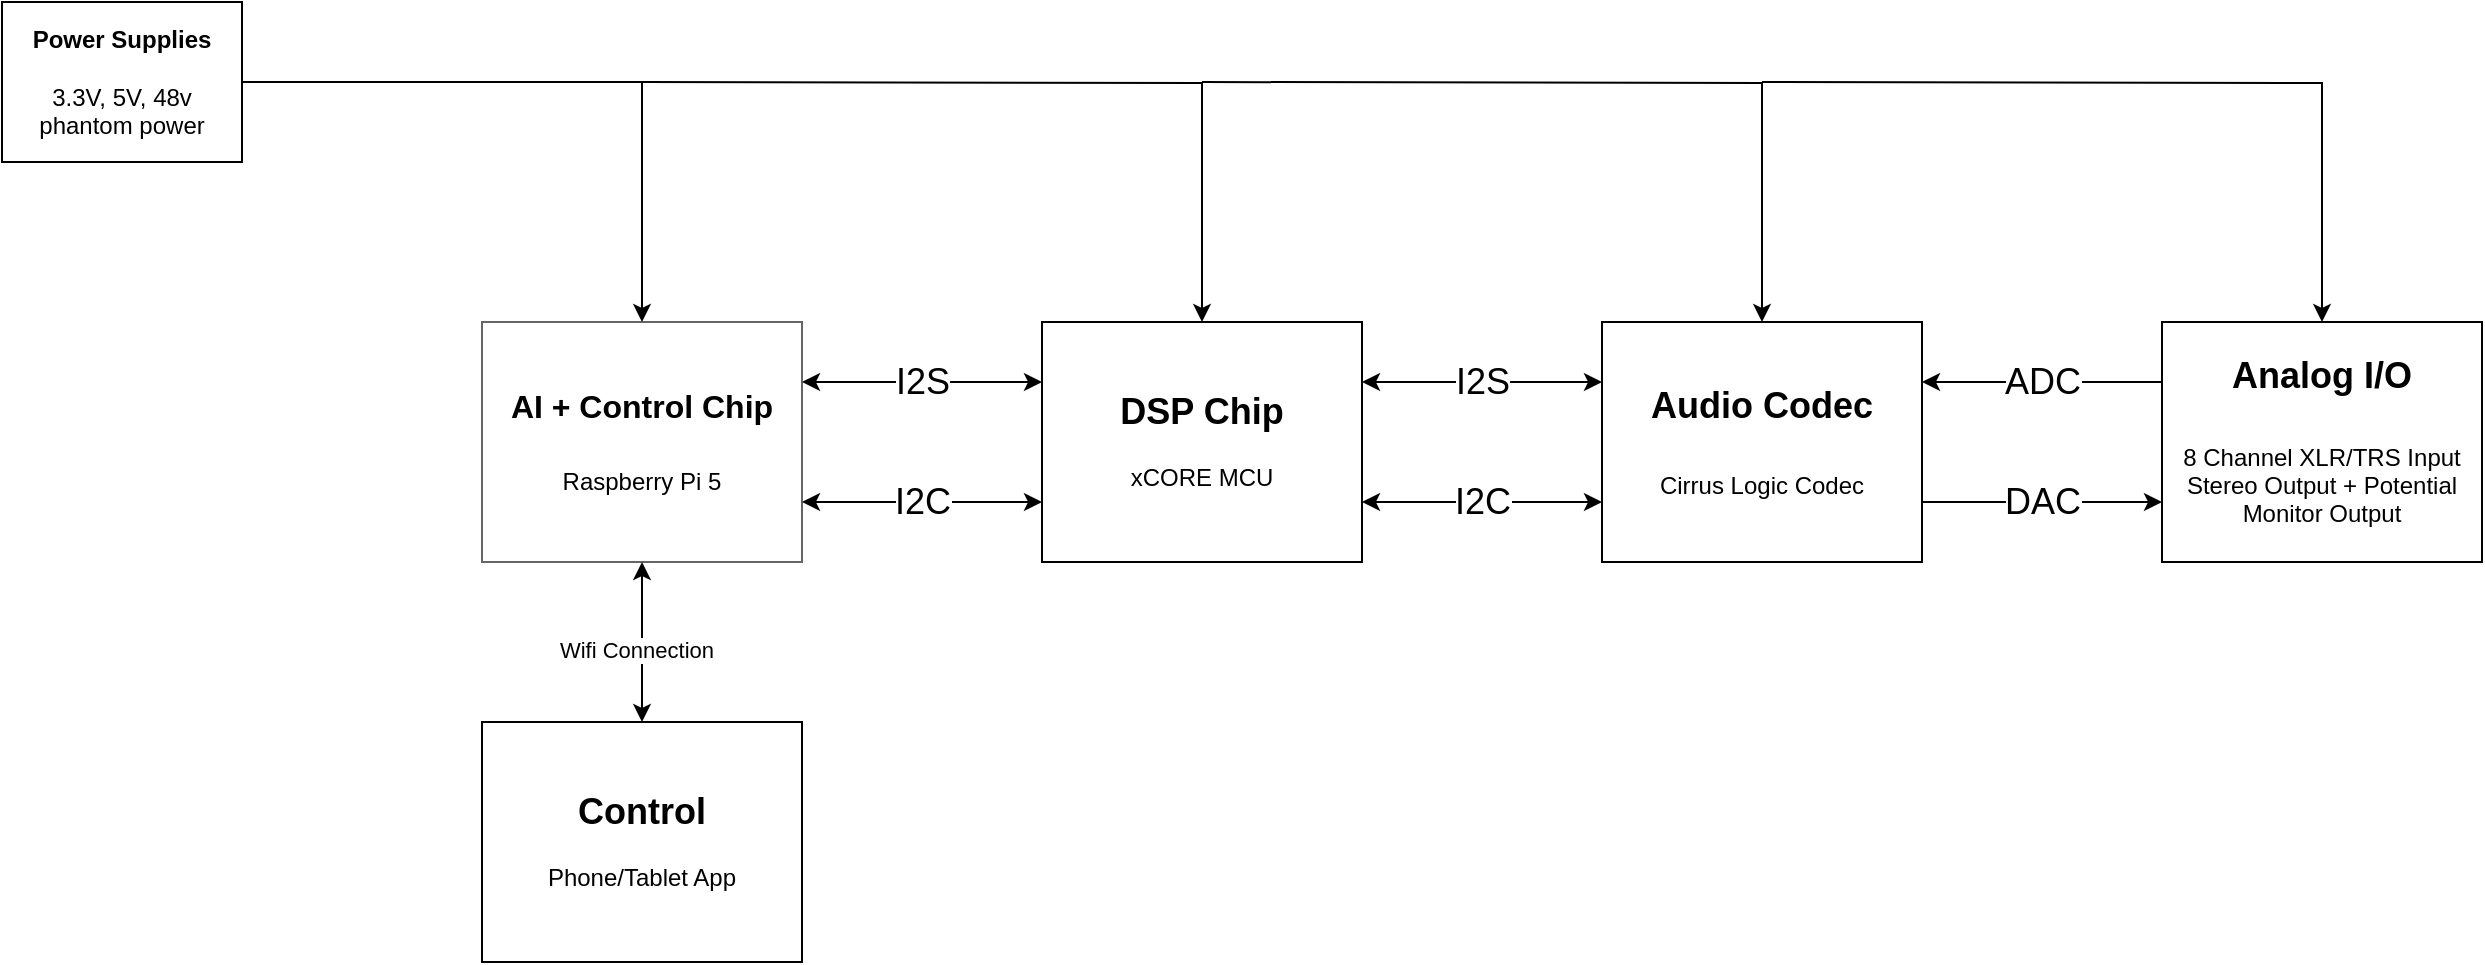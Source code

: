 <mxfile version="24.6.1" type="device">
  <diagram name="Page-1" id="90a13364-a465-7bf4-72fc-28e22215d7a0">
    <mxGraphModel dx="2394" dy="1194" grid="1" gridSize="10" guides="1" tooltips="1" connect="1" arrows="1" fold="1" page="1" pageScale="1.5" pageWidth="1169" pageHeight="826" background="none" math="0" shadow="0">
      <root>
        <mxCell id="0" style=";html=1;" />
        <mxCell id="1" style=";html=1;" parent="0" />
        <mxCell id="3a17f1ce550125da-2" value="&lt;div&gt;&lt;font size=&quot;1&quot; style=&quot;&quot;&gt;&lt;b style=&quot;font-size: 16px;&quot;&gt;AI + Control Chip&lt;/b&gt;&lt;/font&gt;&lt;/div&gt;&lt;font style=&quot;font-size: 12px;&quot;&gt;&lt;div&gt;&lt;font style=&quot;font-size: 12px;&quot;&gt;&lt;br&gt;&lt;/font&gt;&lt;/div&gt;Raspberry Pi 5&lt;/font&gt;" style="whiteSpace=wrap;html=1;shadow=0;fontSize=18;fillColor=#FFFFFF;strokeColor=#666666;" parent="1" vertex="1">
          <mxGeometry x="520" y="520" width="160" height="120" as="geometry" />
        </mxCell>
        <mxCell id="_0lr-mcTkUQaRTdnp845-1" value="&lt;div&gt;&lt;b&gt;&lt;font style=&quot;font-size: 18px;&quot;&gt;DSP Chip&lt;/font&gt;&lt;/b&gt;&lt;/div&gt;&lt;div&gt;&lt;br&gt;&lt;/div&gt;xCORE MCU" style="rounded=0;whiteSpace=wrap;html=1;" parent="1" vertex="1">
          <mxGeometry x="800" y="520" width="160" height="120" as="geometry" />
        </mxCell>
        <mxCell id="_0lr-mcTkUQaRTdnp845-2" value="&lt;b&gt;Power Supplies&lt;/b&gt;&lt;div&gt;&lt;b&gt;&lt;br&gt;&lt;/b&gt;&lt;/div&gt;&lt;div&gt;3.3V, 5V, 48v phantom power&lt;/div&gt;" style="rounded=0;whiteSpace=wrap;html=1;" parent="1" vertex="1">
          <mxGeometry x="280" y="360" width="120" height="80" as="geometry" />
        </mxCell>
        <mxCell id="_0lr-mcTkUQaRTdnp845-8" value="" style="endArrow=classic;html=1;rounded=0;exitX=1;exitY=0.5;exitDx=0;exitDy=0;edgeStyle=orthogonalEdgeStyle;entryX=0.5;entryY=0;entryDx=0;entryDy=0;" parent="1" source="_0lr-mcTkUQaRTdnp845-2" target="3a17f1ce550125da-2" edge="1">
          <mxGeometry width="50" height="50" relative="1" as="geometry">
            <mxPoint x="720" y="550" as="sourcePoint" />
            <mxPoint x="600" y="400" as="targetPoint" />
          </mxGeometry>
        </mxCell>
        <mxCell id="_0lr-mcTkUQaRTdnp845-9" value="" style="endArrow=classic;html=1;rounded=0;edgeStyle=orthogonalEdgeStyle;entryX=0.5;entryY=0;entryDx=0;entryDy=0;" parent="1" target="_0lr-mcTkUQaRTdnp845-1" edge="1">
          <mxGeometry width="50" height="50" relative="1" as="geometry">
            <mxPoint x="600" y="400" as="sourcePoint" />
            <mxPoint x="880" y="400" as="targetPoint" />
          </mxGeometry>
        </mxCell>
        <mxCell id="_0lr-mcTkUQaRTdnp845-10" value="&lt;b&gt;&lt;font style=&quot;font-size: 18px;&quot;&gt;Audio Codec&lt;/font&gt;&lt;/b&gt;&lt;div&gt;&lt;b&gt;&lt;font style=&quot;font-size: 18px;&quot;&gt;&lt;br&gt;&lt;/font&gt;&lt;/b&gt;&lt;/div&gt;&lt;div&gt;&lt;font style=&quot;font-size: 12px;&quot;&gt;Cirrus Logic Codec&lt;/font&gt;&lt;/div&gt;" style="rounded=0;whiteSpace=wrap;html=1;" parent="1" vertex="1">
          <mxGeometry x="1080" y="520" width="160" height="120" as="geometry" />
        </mxCell>
        <mxCell id="_0lr-mcTkUQaRTdnp845-11" value="" style="endArrow=classic;html=1;rounded=0;edgeStyle=orthogonalEdgeStyle;entryX=0.5;entryY=0;entryDx=0;entryDy=0;" parent="1" target="_0lr-mcTkUQaRTdnp845-10" edge="1">
          <mxGeometry width="50" height="50" relative="1" as="geometry">
            <mxPoint x="880" y="400" as="sourcePoint" />
            <mxPoint x="1160" y="400" as="targetPoint" />
          </mxGeometry>
        </mxCell>
        <mxCell id="_0lr-mcTkUQaRTdnp845-12" value="&lt;font style=&quot;font-size: 18px;&quot;&gt;I2S&lt;/font&gt;" style="endArrow=classic;startArrow=classic;html=1;rounded=0;entryX=0;entryY=0.25;entryDx=0;entryDy=0;exitX=1;exitY=0.25;exitDx=0;exitDy=0;" parent="1" source="3a17f1ce550125da-2" target="_0lr-mcTkUQaRTdnp845-1" edge="1">
          <mxGeometry width="50" height="50" relative="1" as="geometry">
            <mxPoint x="680" y="559" as="sourcePoint" />
            <mxPoint x="770" y="490" as="targetPoint" />
          </mxGeometry>
        </mxCell>
        <mxCell id="_0lr-mcTkUQaRTdnp845-13" value="&lt;font style=&quot;font-size: 18px;&quot;&gt;I2C&lt;/font&gt;" style="endArrow=classic;startArrow=classic;html=1;rounded=0;entryX=0;entryY=0.75;entryDx=0;entryDy=0;exitX=1;exitY=0.75;exitDx=0;exitDy=0;" parent="1" source="3a17f1ce550125da-2" target="_0lr-mcTkUQaRTdnp845-1" edge="1">
          <mxGeometry width="50" height="50" relative="1" as="geometry">
            <mxPoint x="660" y="690" as="sourcePoint" />
            <mxPoint x="780" y="690" as="targetPoint" />
          </mxGeometry>
        </mxCell>
        <mxCell id="_0lr-mcTkUQaRTdnp845-14" value="&lt;b&gt;&lt;font style=&quot;font-size: 18px;&quot;&gt;Analog I/O&lt;/font&gt;&lt;/b&gt;&lt;div&gt;&lt;b&gt;&lt;font style=&quot;font-size: 18px;&quot;&gt;&lt;br&gt;&lt;/font&gt;&lt;/b&gt;&lt;/div&gt;&lt;div&gt;8 Channel XLR/TRS Input&lt;/div&gt;&lt;div&gt;Stereo Output + Potential&lt;/div&gt;&lt;div&gt;Monitor Output&lt;/div&gt;" style="rounded=0;whiteSpace=wrap;html=1;" parent="1" vertex="1">
          <mxGeometry x="1360" y="520" width="160" height="120" as="geometry" />
        </mxCell>
        <mxCell id="_0lr-mcTkUQaRTdnp845-15" value="&lt;font style=&quot;font-size: 18px;&quot;&gt;I2S&lt;/font&gt;" style="endArrow=classic;startArrow=classic;html=1;rounded=0;entryX=0;entryY=0.25;entryDx=0;entryDy=0;exitX=1;exitY=0.25;exitDx=0;exitDy=0;" parent="1" edge="1">
          <mxGeometry width="50" height="50" relative="1" as="geometry">
            <mxPoint x="960" y="550" as="sourcePoint" />
            <mxPoint x="1080" y="550" as="targetPoint" />
          </mxGeometry>
        </mxCell>
        <mxCell id="_0lr-mcTkUQaRTdnp845-16" value="&lt;font style=&quot;font-size: 18px;&quot;&gt;I2C&lt;/font&gt;" style="endArrow=classic;startArrow=classic;html=1;rounded=0;entryX=0;entryY=0.75;entryDx=0;entryDy=0;exitX=1;exitY=0.75;exitDx=0;exitDy=0;" parent="1" edge="1">
          <mxGeometry width="50" height="50" relative="1" as="geometry">
            <mxPoint x="960" y="610" as="sourcePoint" />
            <mxPoint x="1080" y="610" as="targetPoint" />
          </mxGeometry>
        </mxCell>
        <mxCell id="_0lr-mcTkUQaRTdnp845-17" value="" style="endArrow=classic;html=1;rounded=0;edgeStyle=orthogonalEdgeStyle;entryX=0.5;entryY=0;entryDx=0;entryDy=0;" parent="1" target="_0lr-mcTkUQaRTdnp845-14" edge="1">
          <mxGeometry width="50" height="50" relative="1" as="geometry">
            <mxPoint x="1160" y="400" as="sourcePoint" />
            <mxPoint x="1440" y="400" as="targetPoint" />
          </mxGeometry>
        </mxCell>
        <mxCell id="_0lr-mcTkUQaRTdnp845-18" value="&lt;font style=&quot;font-size: 18px;&quot;&gt;ADC&lt;/font&gt;" style="endArrow=none;startArrow=classic;html=1;rounded=0;entryX=0;entryY=0.25;entryDx=0;entryDy=0;exitX=1;exitY=0.25;exitDx=0;exitDy=0;endFill=0;" parent="1" edge="1">
          <mxGeometry width="50" height="50" relative="1" as="geometry">
            <mxPoint x="1240" y="550" as="sourcePoint" />
            <mxPoint x="1360" y="550" as="targetPoint" />
          </mxGeometry>
        </mxCell>
        <mxCell id="_0lr-mcTkUQaRTdnp845-21" value="&lt;font style=&quot;font-size: 18px;&quot;&gt;DAC&lt;/font&gt;" style="endArrow=classic;startArrow=none;html=1;rounded=0;entryX=0;entryY=0.75;entryDx=0;entryDy=0;exitX=1;exitY=0.75;exitDx=0;exitDy=0;startFill=0;" parent="1" edge="1">
          <mxGeometry width="50" height="50" relative="1" as="geometry">
            <mxPoint x="1240" y="610" as="sourcePoint" />
            <mxPoint x="1360" y="610" as="targetPoint" />
          </mxGeometry>
        </mxCell>
        <mxCell id="_0lr-mcTkUQaRTdnp845-23" value="&lt;div&gt;&lt;b&gt;&lt;font style=&quot;font-size: 18px;&quot;&gt;Control&lt;/font&gt;&lt;/b&gt;&lt;/div&gt;&lt;div&gt;&lt;br&gt;&lt;/div&gt;Phone/Tablet App" style="rounded=0;whiteSpace=wrap;html=1;" parent="1" vertex="1">
          <mxGeometry x="520" y="720" width="160" height="120" as="geometry" />
        </mxCell>
        <mxCell id="_0lr-mcTkUQaRTdnp845-24" value="" style="endArrow=classic;startArrow=classic;html=1;rounded=0;exitX=0.5;exitY=0;exitDx=0;exitDy=0;entryX=0.5;entryY=1;entryDx=0;entryDy=0;" parent="1" source="_0lr-mcTkUQaRTdnp845-23" target="3a17f1ce550125da-2" edge="1">
          <mxGeometry width="50" height="50" relative="1" as="geometry">
            <mxPoint x="840" y="680" as="sourcePoint" />
            <mxPoint x="890" y="630" as="targetPoint" />
          </mxGeometry>
        </mxCell>
        <mxCell id="_0lr-mcTkUQaRTdnp845-25" value="Wifi Connection" style="edgeLabel;html=1;align=center;verticalAlign=middle;resizable=0;points=[];" parent="_0lr-mcTkUQaRTdnp845-24" vertex="1" connectable="0">
          <mxGeometry x="-0.094" y="3" relative="1" as="geometry">
            <mxPoint as="offset" />
          </mxGeometry>
        </mxCell>
      </root>
    </mxGraphModel>
  </diagram>
</mxfile>
